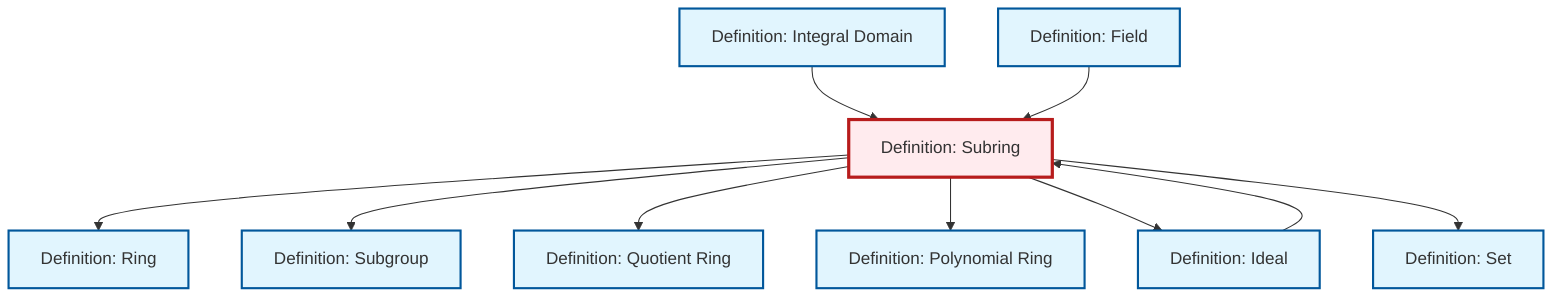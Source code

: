 graph TD
    classDef definition fill:#e1f5fe,stroke:#01579b,stroke-width:2px
    classDef theorem fill:#f3e5f5,stroke:#4a148c,stroke-width:2px
    classDef axiom fill:#fff3e0,stroke:#e65100,stroke-width:2px
    classDef example fill:#e8f5e9,stroke:#1b5e20,stroke-width:2px
    classDef current fill:#ffebee,stroke:#b71c1c,stroke-width:3px
    def-set["Definition: Set"]:::definition
    def-subgroup["Definition: Subgroup"]:::definition
    def-subring["Definition: Subring"]:::definition
    def-integral-domain["Definition: Integral Domain"]:::definition
    def-polynomial-ring["Definition: Polynomial Ring"]:::definition
    def-ring["Definition: Ring"]:::definition
    def-ideal["Definition: Ideal"]:::definition
    def-field["Definition: Field"]:::definition
    def-quotient-ring["Definition: Quotient Ring"]:::definition
    def-integral-domain --> def-subring
    def-subring --> def-ring
    def-subring --> def-subgroup
    def-subring --> def-quotient-ring
    def-subring --> def-polynomial-ring
    def-subring --> def-ideal
    def-field --> def-subring
    def-subring --> def-set
    def-ideal --> def-subring
    class def-subring current